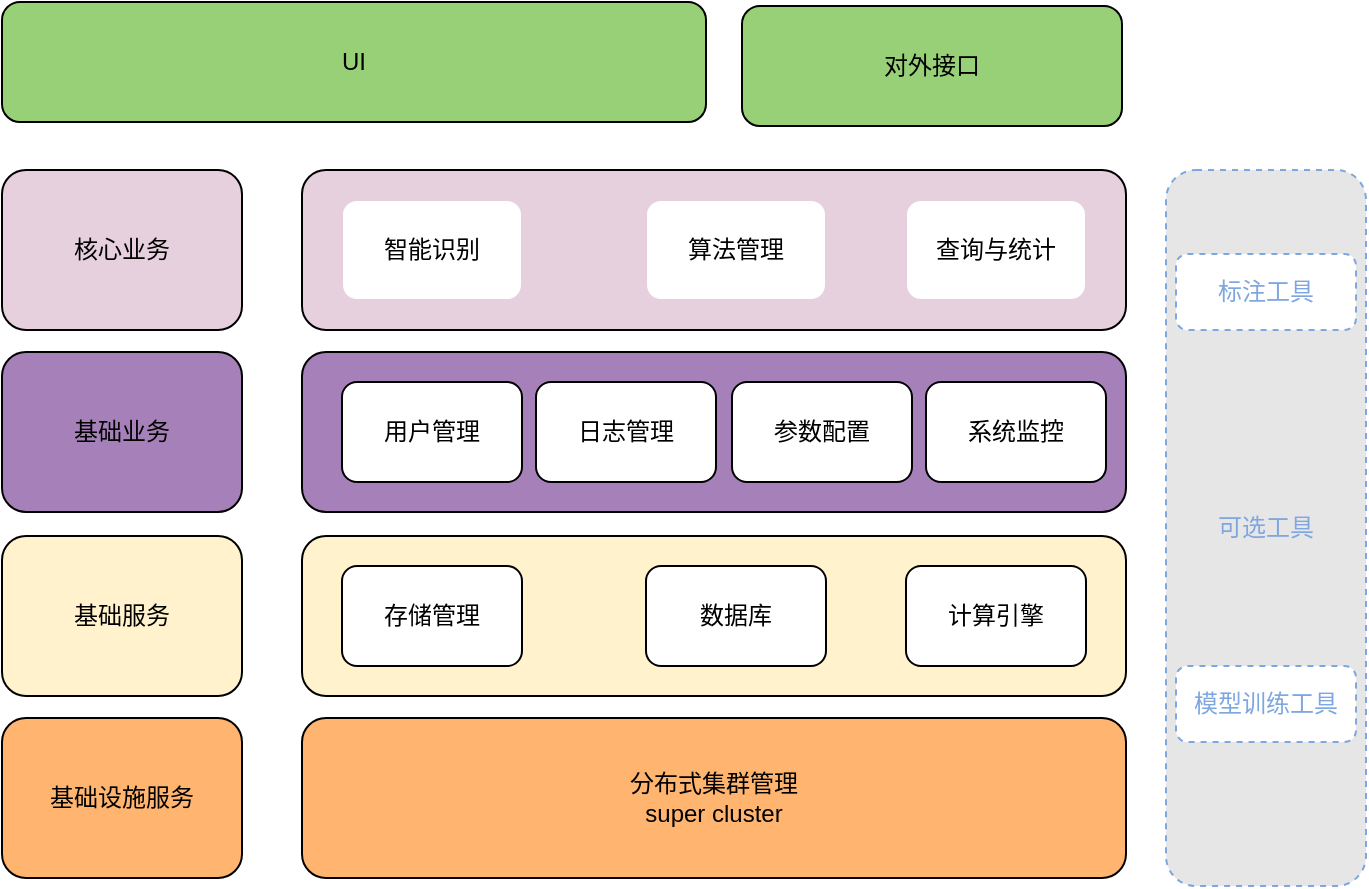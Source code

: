 <mxfile version="13.11.0" type="github">
  <diagram id="VaOqIwYDzZyav0qmfRHP" name="Page-1">
    <mxGraphModel dx="1422" dy="794" grid="1" gridSize="10" guides="1" tooltips="1" connect="1" arrows="1" fold="1" page="1" pageScale="1" pageWidth="827" pageHeight="1169" math="0" shadow="0">
      <root>
        <mxCell id="0" />
        <mxCell id="1" parent="0" />
        <mxCell id="C2blHhnBYsQ928-1BrAh-2" value="UI" style="rounded=1;whiteSpace=wrap;html=1;fillColor=#97D077;" parent="1" vertex="1">
          <mxGeometry x="88" y="38" width="352" height="60" as="geometry" />
        </mxCell>
        <mxCell id="C2blHhnBYsQ928-1BrAh-4" value="对外接口" style="rounded=1;whiteSpace=wrap;html=1;fillColor=#97D077;" parent="1" vertex="1">
          <mxGeometry x="458" y="40" width="190" height="60" as="geometry" />
        </mxCell>
        <mxCell id="C2blHhnBYsQ928-1BrAh-5" value="核心业务" style="rounded=1;whiteSpace=wrap;html=1;fillColor=#E6D0DE;" parent="1" vertex="1">
          <mxGeometry x="88" y="122" width="120" height="80" as="geometry" />
        </mxCell>
        <mxCell id="C2blHhnBYsQ928-1BrAh-6" value="基础设施服务" style="rounded=1;whiteSpace=wrap;html=1;fillColor=#FFB570;" parent="1" vertex="1">
          <mxGeometry x="88" y="396" width="120" height="80" as="geometry" />
        </mxCell>
        <mxCell id="C2blHhnBYsQ928-1BrAh-7" value="基础服务" style="rounded=1;whiteSpace=wrap;html=1;fillColor=#FFF2CC;" parent="1" vertex="1">
          <mxGeometry x="88" y="305" width="120" height="80" as="geometry" />
        </mxCell>
        <mxCell id="C2blHhnBYsQ928-1BrAh-8" value="基础业务" style="rounded=1;whiteSpace=wrap;html=1;fillColor=#A680B8;" parent="1" vertex="1">
          <mxGeometry x="88" y="213" width="120" height="80" as="geometry" />
        </mxCell>
        <mxCell id="x19COVBgYJmnFYbQwka--5" value="" style="rounded=1;whiteSpace=wrap;html=1;fillColor=#E6D0DE;" vertex="1" parent="1">
          <mxGeometry x="238" y="122" width="412" height="80" as="geometry" />
        </mxCell>
        <mxCell id="x19COVBgYJmnFYbQwka--6" value="分布式集群管理&lt;br&gt;super cluster" style="rounded=1;whiteSpace=wrap;html=1;fillColor=#FFB570;" vertex="1" parent="1">
          <mxGeometry x="238" y="396" width="412" height="80" as="geometry" />
        </mxCell>
        <mxCell id="x19COVBgYJmnFYbQwka--7" value="" style="rounded=1;whiteSpace=wrap;html=1;fillColor=#FFF2CC;" vertex="1" parent="1">
          <mxGeometry x="238" y="305" width="412" height="80" as="geometry" />
        </mxCell>
        <mxCell id="x19COVBgYJmnFYbQwka--8" value="" style="rounded=1;whiteSpace=wrap;html=1;fillColor=#A680B8;" vertex="1" parent="1">
          <mxGeometry x="238" y="213" width="412" height="80" as="geometry" />
        </mxCell>
        <mxCell id="x19COVBgYJmnFYbQwka--9" value="智能识别" style="rounded=1;whiteSpace=wrap;html=1;strokeColor=#E6D0DE;" vertex="1" parent="1">
          <mxGeometry x="258" y="137" width="90" height="50" as="geometry" />
        </mxCell>
        <mxCell id="x19COVBgYJmnFYbQwka--10" value="算法管理" style="rounded=1;whiteSpace=wrap;html=1;strokeColor=#E6D0DE;" vertex="1" parent="1">
          <mxGeometry x="410" y="137" width="90" height="50" as="geometry" />
        </mxCell>
        <mxCell id="x19COVBgYJmnFYbQwka--11" value="查询与统计" style="rounded=1;whiteSpace=wrap;html=1;strokeColor=#E6D0DE;" vertex="1" parent="1">
          <mxGeometry x="540" y="137" width="90" height="50" as="geometry" />
        </mxCell>
        <mxCell id="x19COVBgYJmnFYbQwka--12" value="用户管理" style="rounded=1;whiteSpace=wrap;html=1;" vertex="1" parent="1">
          <mxGeometry x="258" y="228" width="90" height="50" as="geometry" />
        </mxCell>
        <mxCell id="x19COVBgYJmnFYbQwka--13" value="日志管理" style="rounded=1;whiteSpace=wrap;html=1;" vertex="1" parent="1">
          <mxGeometry x="355" y="228" width="90" height="50" as="geometry" />
        </mxCell>
        <mxCell id="x19COVBgYJmnFYbQwka--14" value="参数配置" style="rounded=1;whiteSpace=wrap;html=1;" vertex="1" parent="1">
          <mxGeometry x="453" y="228" width="90" height="50" as="geometry" />
        </mxCell>
        <mxCell id="x19COVBgYJmnFYbQwka--15" value="存储管理" style="rounded=1;whiteSpace=wrap;html=1;" vertex="1" parent="1">
          <mxGeometry x="258" y="320" width="90" height="50" as="geometry" />
        </mxCell>
        <mxCell id="x19COVBgYJmnFYbQwka--16" value="数据库" style="rounded=1;whiteSpace=wrap;html=1;" vertex="1" parent="1">
          <mxGeometry x="410" y="320" width="90" height="50" as="geometry" />
        </mxCell>
        <mxCell id="x19COVBgYJmnFYbQwka--17" value="计算引擎" style="rounded=1;whiteSpace=wrap;html=1;" vertex="1" parent="1">
          <mxGeometry x="540" y="320" width="90" height="50" as="geometry" />
        </mxCell>
        <mxCell id="x19COVBgYJmnFYbQwka--21" value="系统监控" style="rounded=1;whiteSpace=wrap;html=1;" vertex="1" parent="1">
          <mxGeometry x="550" y="228" width="90" height="50" as="geometry" />
        </mxCell>
        <mxCell id="x19COVBgYJmnFYbQwka--24" value="可选工具" style="rounded=1;whiteSpace=wrap;html=1;dashed=1;fillColor=#E6E6E6;strokeColor=#7EA6E0;fontColor=#7EA6E0;" vertex="1" parent="1">
          <mxGeometry x="670" y="122" width="100" height="358" as="geometry" />
        </mxCell>
        <mxCell id="x19COVBgYJmnFYbQwka--26" value="标注工具" style="rounded=1;whiteSpace=wrap;html=1;dashed=1;strokeColor=#7EA6E0;fontColor=#7EA6E0;" vertex="1" parent="1">
          <mxGeometry x="675" y="164" width="90" height="38" as="geometry" />
        </mxCell>
        <mxCell id="x19COVBgYJmnFYbQwka--27" value="模型训练工具" style="rounded=1;whiteSpace=wrap;html=1;dashed=1;strokeColor=#7EA6E0;fontColor=#7EA6E0;" vertex="1" parent="1">
          <mxGeometry x="675" y="370" width="90" height="38" as="geometry" />
        </mxCell>
      </root>
    </mxGraphModel>
  </diagram>
</mxfile>
